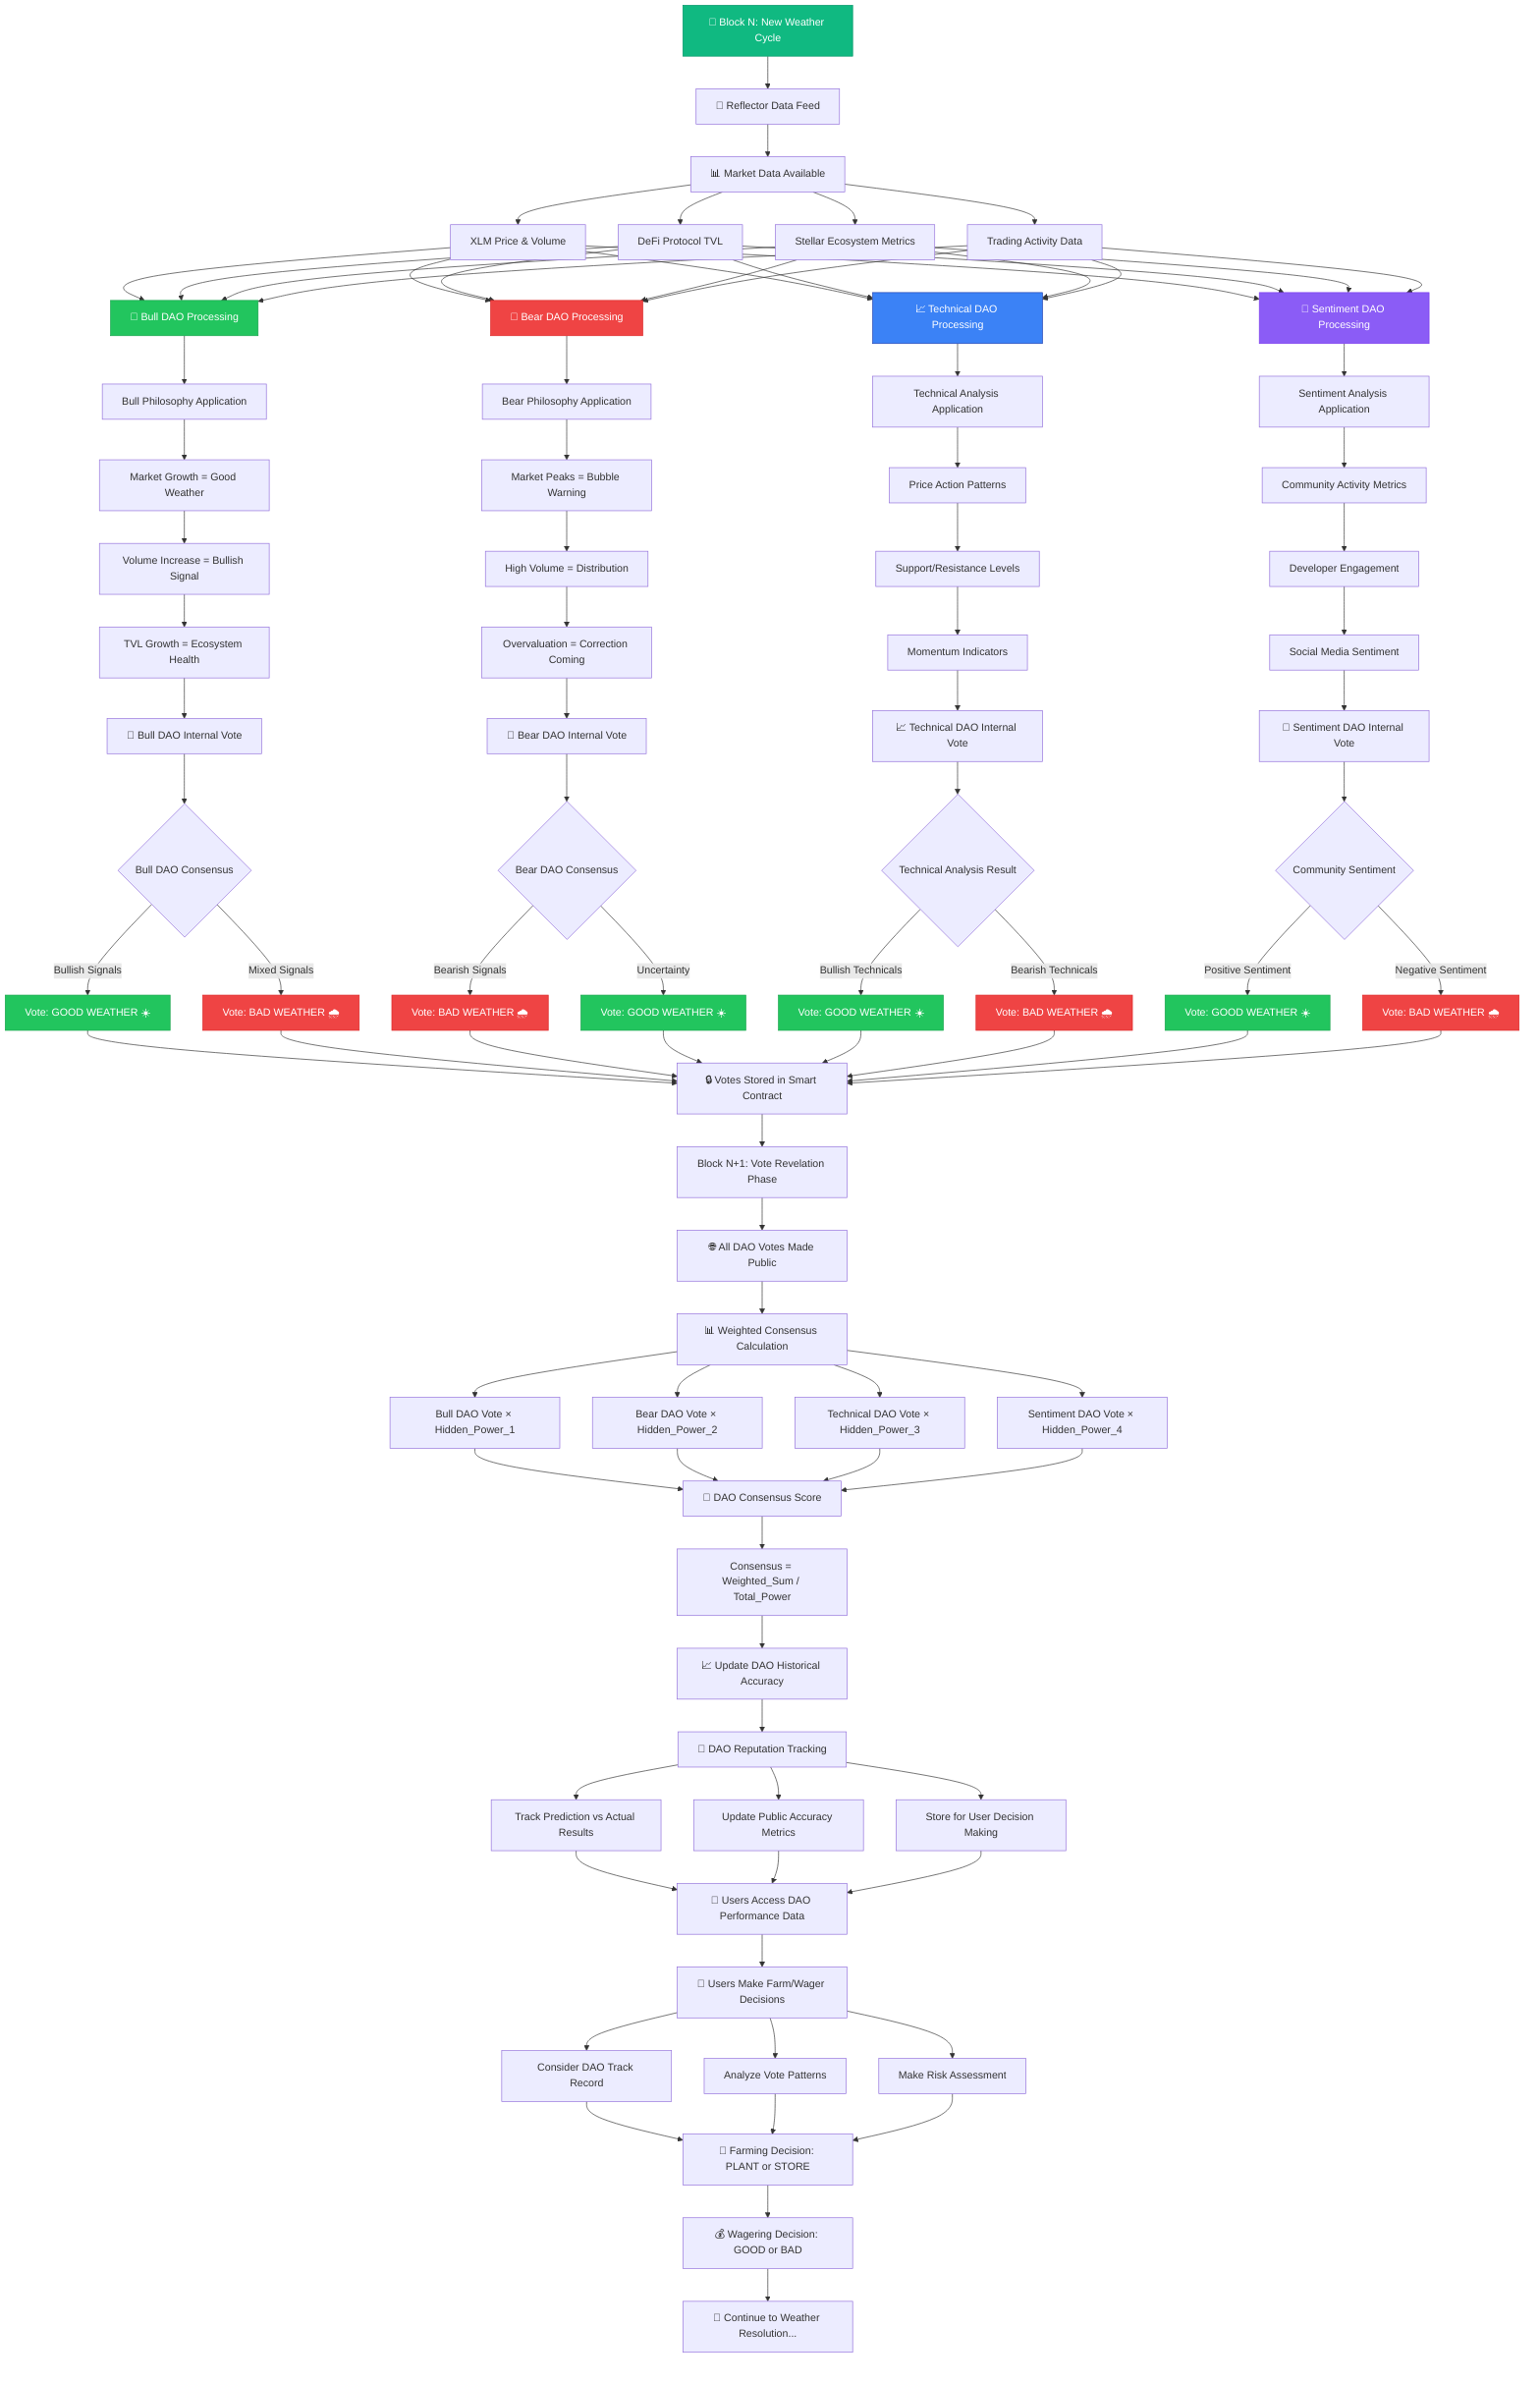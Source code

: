 flowchart TD
    A[🔄 Block N: New Weather Cycle] --> B[📡 Reflector Data Feed]
    
    B --> C[📊 Market Data Available]
    C --> C1[XLM Price & Volume]
    C --> C2[DeFi Protocol TVL]
    C --> C3[Stellar Ecosystem Metrics]
    C --> C4[Trading Activity Data]
    
    C1 --> D1[🐂 Bull DAO Processing]
    C2 --> D1
    C3 --> D1  
    C4 --> D1
    
    C1 --> D2[🐻 Bear DAO Processing]
    C2 --> D2
    C3 --> D2
    C4 --> D2
    
    C1 --> D3[📈 Technical DAO Processing]
    C2 --> D3
    C3 --> D3
    C4 --> D3
    
    C1 --> D4[💭 Sentiment DAO Processing]
    C2 --> D4
    C3 --> D4
    C4 --> D4
    
    D1 --> E1[Bull Philosophy Application]
    E1 --> E1A[Market Growth = Good Weather]
    E1A --> E1B[Volume Increase = Bullish Signal]
    E1B --> E1C[TVL Growth = Ecosystem Health]
    
    D2 --> E2[Bear Philosophy Application]
    E2 --> E2A[Market Peaks = Bubble Warning]
    E2A --> E2B[High Volume = Distribution]
    E2B --> E2C[Overvaluation = Correction Coming]
    
    D3 --> E3[Technical Analysis Application]
    E3 --> E3A[Price Action Patterns]
    E3A --> E3B[Support/Resistance Levels]
    E3B --> E3C[Momentum Indicators]
    
    D4 --> E4[Sentiment Analysis Application]  
    E4 --> E4A[Community Activity Metrics]
    E4A --> E4B[Developer Engagement]
    E4B --> E4C[Social Media Sentiment]
    
    E1C --> F1[🐂 Bull DAO Internal Vote]
    F1 --> F1A{Bull DAO Consensus}
    F1A -->|Bullish Signals| F1B[Vote: GOOD WEATHER ☀️]
    F1A -->|Mixed Signals| F1C[Vote: BAD WEATHER 🌧️]
    
    E2C --> F2[🐻 Bear DAO Internal Vote]
    F2 --> F2A{Bear DAO Consensus}
    F2A -->|Bearish Signals| F2B[Vote: BAD WEATHER 🌧️]
    F2A -->|Uncertainty| F2C[Vote: GOOD WEATHER ☀️]
    
    E3C --> F3[📈 Technical DAO Internal Vote]
    F3 --> F3A{Technical Analysis Result}
    F3A -->|Bullish Technicals| F3B[Vote: GOOD WEATHER ☀️]
    F3A -->|Bearish Technicals| F3C[Vote: BAD WEATHER 🌧️]
    
    E4C --> F4[💭 Sentiment DAO Internal Vote]
    F4 --> F4A{Community Sentiment}
    F4A -->|Positive Sentiment| F4B[Vote: GOOD WEATHER ☀️]
    F4A -->|Negative Sentiment| F4C[Vote: BAD WEATHER 🌧️]
    
    F1B --> G[🔒 Votes Stored in Smart Contract]
    F1C --> G
    F2B --> G
    F2C --> G
    F3B --> G
    F3C --> G
    F4B --> G
    F4C --> G
    
    G --> H[Block N+1: Vote Revelation Phase]
    H --> I[🌐 All DAO Votes Made Public]
    
    I --> J[📊 Weighted Consensus Calculation]
    J --> J1[Bull DAO Vote × Hidden_Power_1]
    J --> J2[Bear DAO Vote × Hidden_Power_2]
    J --> J3[Technical DAO Vote × Hidden_Power_3]  
    J --> J4[Sentiment DAO Vote × Hidden_Power_4]
    
    J1 --> K[🧮 DAO Consensus Score]
    J2 --> K
    J3 --> K
    J4 --> K
    
    K --> L[Consensus = Weighted_Sum / Total_Power]
    L --> M[📈 Update DAO Historical Accuracy]
    
    M --> N[🎯 DAO Reputation Tracking]
    N --> N1[Track Prediction vs Actual Results]
    N --> N2[Update Public Accuracy Metrics]
    N --> N3[Store for User Decision Making]
    
    N1 --> O[👥 Users Access DAO Performance Data]
    N2 --> O
    N3 --> O
    
    O --> P[🎲 Users Make Farm/Wager Decisions]
    P --> P1[Consider DAO Track Record]
    P --> P2[Analyze Vote Patterns]
    P --> P3[Make Risk Assessment]
    
    P1 --> Q[🌱 Farming Decision: PLANT or STORE]
    P2 --> Q
    P3 --> Q
    
    Q --> R[💰 Wagering Decision: GOOD or BAD]
    R --> S[🔄 Continue to Weather Resolution...]
    
    style A fill:#10b981,stroke:#059669,color:#fff
    style D1 fill:#22c55e,stroke:#16a34a,color:#fff
    style D2 fill:#ef4444,stroke:#dc2626,color:#fff
    style D3 fill:#3b82f6,stroke:#1e40af,color:#fff
    style D4 fill:#8b5cf6,stroke:#7c3aed,color:#fff
    style F1B fill:#22c55e,stroke:#16a34a,color:#fff
    style F1C fill:#ef4444,stroke:#dc2626,color:#fff
    style F2B fill:#ef4444,stroke:#dc2626,color:#fff
    style F2C fill:#22c55e,stroke:#16a34a,color:#fff
    style F3B fill:#22c55e,stroke:#16a34a,color:#fff
    style F3C fill:#ef4444,stroke:#dc2626,color:#fff
    style F4B fill:#22c55e,stroke:#16a34a,color:#fff
    style F4C fill:#ef4444,stroke:#dc2626,color:#fff